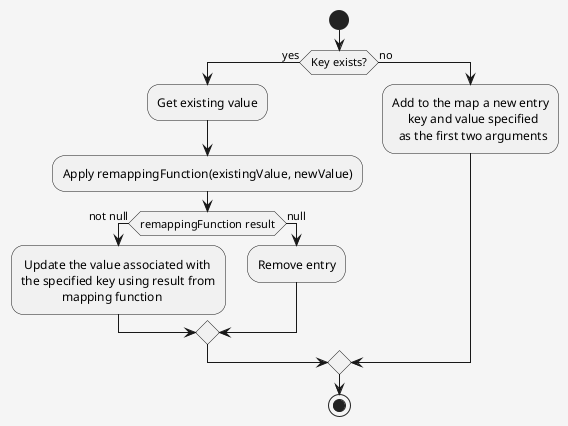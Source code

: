 @startuml
skinparam backgroundColor #F5F5F5
start
if (Key exists?) then (yes)
  :Get existing value;
  :Apply remappingFunction(existingValue, newValue);
  if (remappingFunction result) then (not null)
    : Update the value associated with\nthe specified key using result from\n             mapping function;
  else (null)
    :Remove entry;
  endif
else (no)
 :Add to the map a new entry\n     key and value specified\n  as the first two arguments;
endif
stop
@enduml

